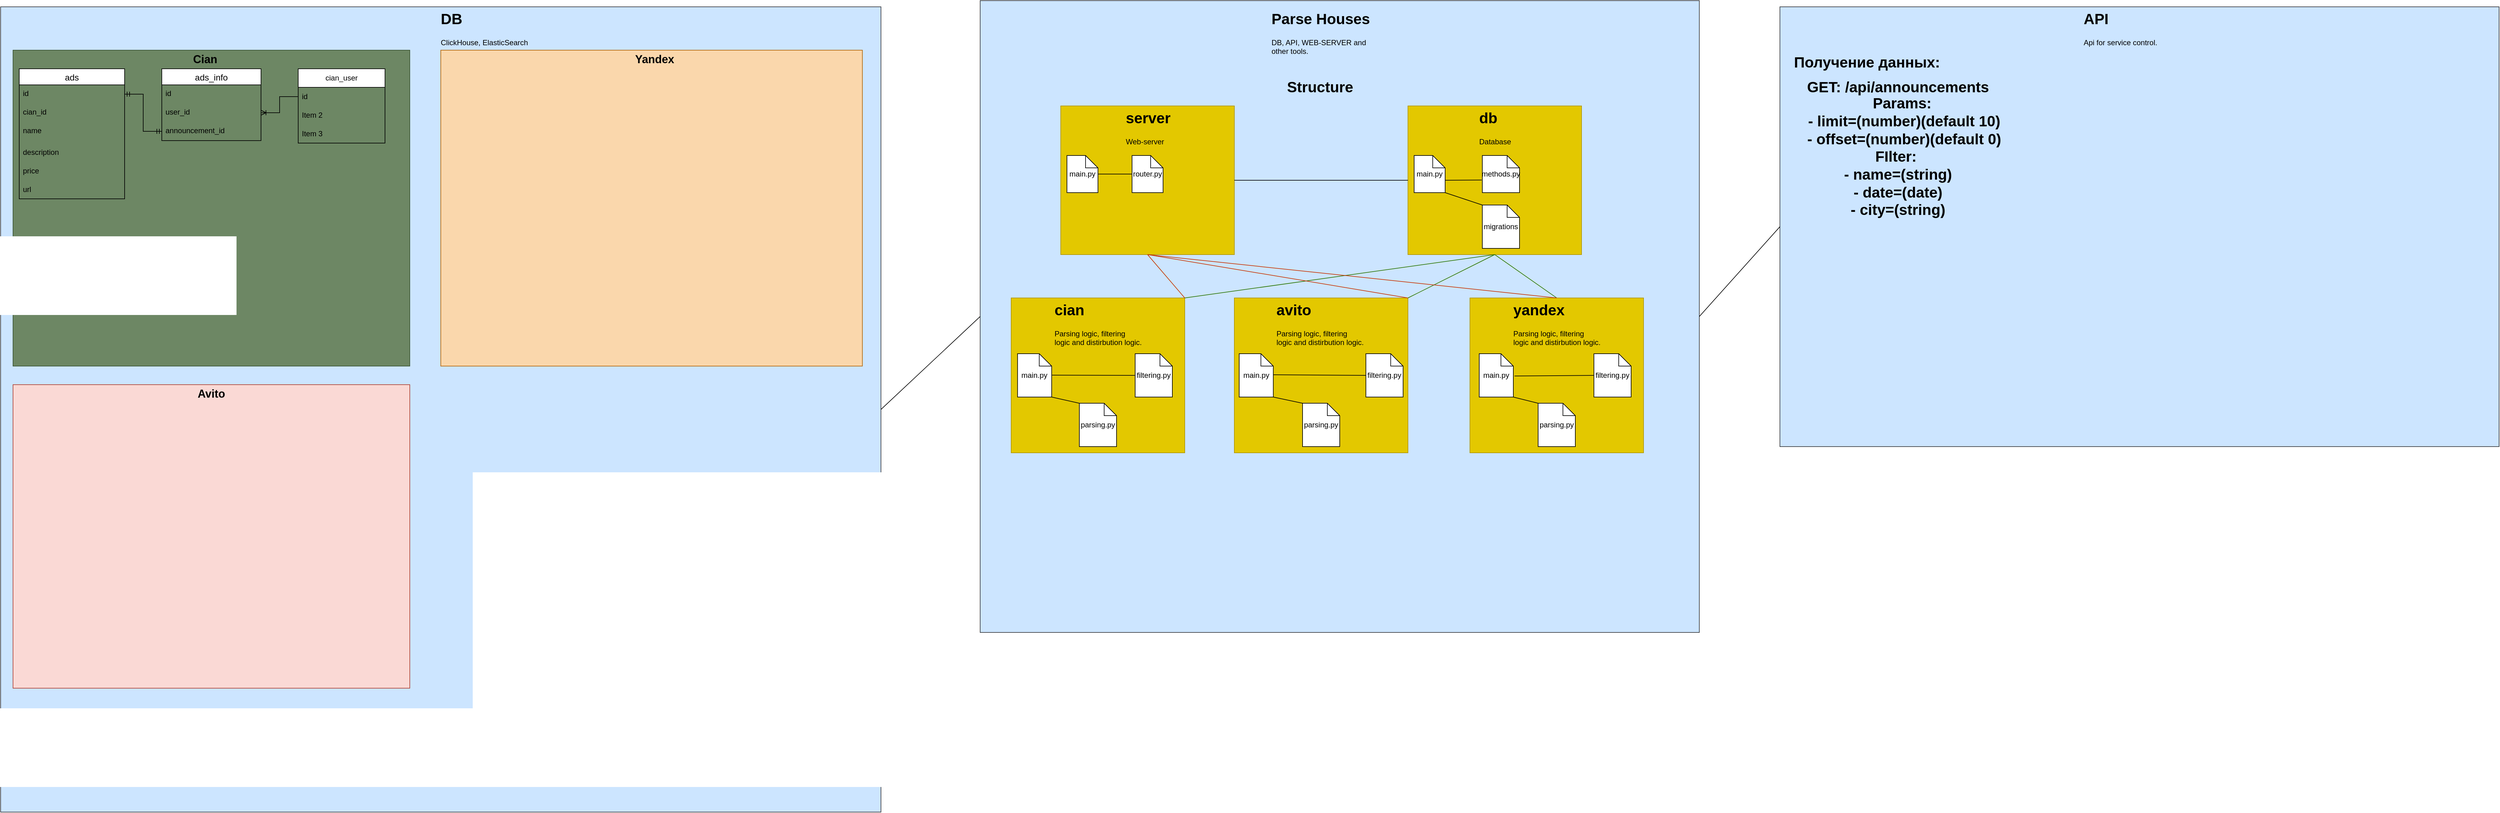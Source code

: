 <mxfile version="21.6.5" type="github">
  <diagram name="Страница 1" id="xXnSN60IRPTXpCH7mL83">
    <mxGraphModel dx="4904" dy="1083" grid="1" gridSize="10" guides="1" tooltips="1" connect="1" arrows="1" fold="1" page="0" pageScale="1" pageWidth="827" pageHeight="1169" math="0" shadow="0">
      <root>
        <mxCell id="0" />
        <mxCell id="1" parent="0" />
        <mxCell id="gbdaSumpZfYu16GzujYo-1" value="" style="rounded=0;whiteSpace=wrap;html=1;fillColor=#cce5ff;strokeColor=#36393d;" parent="1" vertex="1">
          <mxGeometry x="-170" y="10" width="1160" height="1020" as="geometry" />
        </mxCell>
        <mxCell id="gbdaSumpZfYu16GzujYo-3" value="&lt;h1&gt;Parse Houses&lt;/h1&gt;&lt;p&gt;DB, API, WEB-SERVER and other tools.&lt;/p&gt;" style="text;html=1;strokeColor=none;fillColor=none;spacing=5;spacingTop=-20;whiteSpace=wrap;overflow=hidden;rounded=0;" parent="1" vertex="1">
          <mxGeometry x="295" y="20" width="190" height="120" as="geometry" />
        </mxCell>
        <mxCell id="gbdaSumpZfYu16GzujYo-5" value="" style="rounded=0;whiteSpace=wrap;html=1;fillColor=#cce5ff;strokeColor=#36393d;" parent="1" vertex="1">
          <mxGeometry x="-1750" y="20" width="1420" height="1300" as="geometry" />
        </mxCell>
        <mxCell id="gbdaSumpZfYu16GzujYo-6" value="" style="endArrow=none;html=1;rounded=0;entryX=0;entryY=0.5;entryDx=0;entryDy=0;exitX=1;exitY=0.5;exitDx=0;exitDy=0;" parent="1" source="gbdaSumpZfYu16GzujYo-5" target="gbdaSumpZfYu16GzujYo-1" edge="1">
          <mxGeometry width="50" height="50" relative="1" as="geometry">
            <mxPoint x="-630" y="430" as="sourcePoint" />
            <mxPoint x="-580" y="380" as="targetPoint" />
          </mxGeometry>
        </mxCell>
        <mxCell id="gbdaSumpZfYu16GzujYo-8" value="&lt;h1&gt;DB&lt;/h1&gt;&lt;p&gt;ClickHouse, ElasticSearch&lt;/p&gt;" style="text;html=1;strokeColor=none;fillColor=none;spacing=5;spacingTop=-20;whiteSpace=wrap;overflow=hidden;rounded=0;" parent="1" vertex="1">
          <mxGeometry x="-1045" y="20" width="190" height="120" as="geometry" />
        </mxCell>
        <mxCell id="YwUGp4_feAE5AV6YL316-21" value="" style="rounded=0;whiteSpace=wrap;html=1;fillColor=#6d8764;fontColor=#ffffff;strokeColor=#3A5431;" vertex="1" parent="1">
          <mxGeometry x="-1730" y="90" width="640" height="510" as="geometry" />
        </mxCell>
        <mxCell id="gbdaSumpZfYu16GzujYo-9" value="ads" style="swimlane;fontStyle=0;childLayout=stackLayout;horizontal=1;startSize=26;horizontalStack=0;resizeParent=1;resizeParentMax=0;resizeLast=0;collapsible=1;marginBottom=0;align=center;fontSize=14;movable=1;resizable=1;rotatable=1;deletable=1;editable=1;locked=0;connectable=1;" parent="1" vertex="1">
          <mxGeometry x="-1720" y="120" width="170" height="210" as="geometry" />
        </mxCell>
        <mxCell id="gbdaSumpZfYu16GzujYo-10" value="id" style="text;strokeColor=none;fillColor=none;spacingLeft=4;spacingRight=4;overflow=hidden;rotatable=0;points=[[0,0.5],[1,0.5]];portConstraint=eastwest;fontSize=12;whiteSpace=wrap;html=1;" parent="gbdaSumpZfYu16GzujYo-9" vertex="1">
          <mxGeometry y="26" width="170" height="30" as="geometry" />
        </mxCell>
        <mxCell id="gbdaSumpZfYu16GzujYo-11" value="cian_id" style="text;strokeColor=none;fillColor=none;spacingLeft=4;spacingRight=4;overflow=hidden;rotatable=0;points=[[0,0.5],[1,0.5]];portConstraint=eastwest;fontSize=12;whiteSpace=wrap;html=1;" parent="gbdaSumpZfYu16GzujYo-9" vertex="1">
          <mxGeometry y="56" width="170" height="30" as="geometry" />
        </mxCell>
        <mxCell id="gbdaSumpZfYu16GzujYo-12" value="name" style="text;strokeColor=none;fillColor=none;spacingLeft=4;spacingRight=4;overflow=hidden;rotatable=0;points=[[0,0.5],[1,0.5]];portConstraint=eastwest;fontSize=12;whiteSpace=wrap;html=1;" parent="gbdaSumpZfYu16GzujYo-9" vertex="1">
          <mxGeometry y="86" width="170" height="34" as="geometry" />
        </mxCell>
        <mxCell id="0vnJlsLpiV7jQkLrkE73-16" value="description" style="text;strokeColor=none;fillColor=none;align=left;verticalAlign=middle;spacingLeft=4;spacingRight=4;overflow=hidden;points=[[0,0.5],[1,0.5]];portConstraint=eastwest;rotatable=0;whiteSpace=wrap;html=1;" parent="gbdaSumpZfYu16GzujYo-9" vertex="1">
          <mxGeometry y="120" width="170" height="30" as="geometry" />
        </mxCell>
        <mxCell id="0vnJlsLpiV7jQkLrkE73-17" value="price" style="text;strokeColor=none;fillColor=none;align=left;verticalAlign=middle;spacingLeft=4;spacingRight=4;overflow=hidden;points=[[0,0.5],[1,0.5]];portConstraint=eastwest;rotatable=0;whiteSpace=wrap;html=1;" parent="gbdaSumpZfYu16GzujYo-9" vertex="1">
          <mxGeometry y="150" width="170" height="30" as="geometry" />
        </mxCell>
        <mxCell id="0vnJlsLpiV7jQkLrkE73-19" value="url" style="text;strokeColor=none;fillColor=none;align=left;verticalAlign=middle;spacingLeft=4;spacingRight=4;overflow=hidden;points=[[0,0.5],[1,0.5]];portConstraint=eastwest;rotatable=0;whiteSpace=wrap;html=1;" parent="gbdaSumpZfYu16GzujYo-9" vertex="1">
          <mxGeometry y="180" width="170" height="30" as="geometry" />
        </mxCell>
        <mxCell id="gbdaSumpZfYu16GzujYo-13" value="ads_info" style="swimlane;fontStyle=0;childLayout=stackLayout;horizontal=1;startSize=26;horizontalStack=0;resizeParent=1;resizeParentMax=0;resizeLast=0;collapsible=1;marginBottom=0;align=center;fontSize=14;" parent="1" vertex="1">
          <mxGeometry x="-1490" y="120" width="160" height="116" as="geometry" />
        </mxCell>
        <mxCell id="gbdaSumpZfYu16GzujYo-14" value="id" style="text;strokeColor=none;fillColor=none;spacingLeft=4;spacingRight=4;overflow=hidden;rotatable=0;points=[[0,0.5],[1,0.5]];portConstraint=eastwest;fontSize=12;whiteSpace=wrap;html=1;" parent="gbdaSumpZfYu16GzujYo-13" vertex="1">
          <mxGeometry y="26" width="160" height="30" as="geometry" />
        </mxCell>
        <mxCell id="gbdaSumpZfYu16GzujYo-15" value="user_id" style="text;strokeColor=none;fillColor=none;spacingLeft=4;spacingRight=4;overflow=hidden;rotatable=0;points=[[0,0.5],[1,0.5]];portConstraint=eastwest;fontSize=12;whiteSpace=wrap;html=1;" parent="gbdaSumpZfYu16GzujYo-13" vertex="1">
          <mxGeometry y="56" width="160" height="30" as="geometry" />
        </mxCell>
        <mxCell id="gbdaSumpZfYu16GzujYo-16" value="announcement_id" style="text;strokeColor=none;fillColor=none;spacingLeft=4;spacingRight=4;overflow=hidden;rotatable=0;points=[[0,0.5],[1,0.5]];portConstraint=eastwest;fontSize=12;whiteSpace=wrap;html=1;" parent="gbdaSumpZfYu16GzujYo-13" vertex="1">
          <mxGeometry y="86" width="160" height="30" as="geometry" />
        </mxCell>
        <mxCell id="gbdaSumpZfYu16GzujYo-17" value="" style="edgeStyle=entityRelationEdgeStyle;fontSize=12;html=1;endArrow=ERmandOne;startArrow=ERmandOne;rounded=0;exitX=1;exitY=0.5;exitDx=0;exitDy=0;entryX=0;entryY=0.5;entryDx=0;entryDy=0;" parent="1" source="gbdaSumpZfYu16GzujYo-10" target="gbdaSumpZfYu16GzujYo-16" edge="1">
          <mxGeometry width="100" height="100" relative="1" as="geometry">
            <mxPoint x="-1210" y="330" as="sourcePoint" />
            <mxPoint x="-1110" y="230" as="targetPoint" />
          </mxGeometry>
        </mxCell>
        <mxCell id="gbdaSumpZfYu16GzujYo-18" value="&lt;h1&gt;Structure&lt;/h1&gt;" style="text;html=1;strokeColor=none;fillColor=none;spacing=5;spacingTop=-20;whiteSpace=wrap;overflow=hidden;rounded=0;" parent="1" vertex="1">
          <mxGeometry x="320.01" y="130" width="115" height="40" as="geometry" />
        </mxCell>
        <mxCell id="gbdaSumpZfYu16GzujYo-48" value="" style="rounded=0;whiteSpace=wrap;html=1;fillColor=#e3c800;strokeColor=#B09500;fontColor=#000000;" parent="1" vertex="1">
          <mxGeometry x="-40" y="180" width="280" height="240" as="geometry" />
        </mxCell>
        <mxCell id="gbdaSumpZfYu16GzujYo-22" value="main.py" style="shape=note;size=20;whiteSpace=wrap;html=1;" parent="1" vertex="1">
          <mxGeometry x="-30" y="260" width="50" height="60" as="geometry" />
        </mxCell>
        <mxCell id="gbdaSumpZfYu16GzujYo-24" value="" style="endArrow=none;html=1;rounded=0;exitX=1;exitY=0.5;exitDx=0;exitDy=0;exitPerimeter=0;entryX=0;entryY=0.5;entryDx=0;entryDy=0;entryPerimeter=0;" parent="1" source="gbdaSumpZfYu16GzujYo-22" target="gbdaSumpZfYu16GzujYo-29" edge="1">
          <mxGeometry relative="1" as="geometry">
            <mxPoint x="270" y="320" as="sourcePoint" />
            <mxPoint x="120" y="250" as="targetPoint" />
          </mxGeometry>
        </mxCell>
        <mxCell id="gbdaSumpZfYu16GzujYo-28" value="" style="rounded=0;whiteSpace=wrap;html=1;fillColor=#e3c800;strokeColor=#B09500;fontColor=#000000;" parent="1" vertex="1">
          <mxGeometry x="-120" y="490" width="280" height="250" as="geometry" />
        </mxCell>
        <mxCell id="gbdaSumpZfYu16GzujYo-29" value="router.py" style="shape=note;size=20;whiteSpace=wrap;html=1;" parent="1" vertex="1">
          <mxGeometry x="75" y="260" width="50" height="60" as="geometry" />
        </mxCell>
        <mxCell id="gbdaSumpZfYu16GzujYo-49" value="" style="rounded=0;whiteSpace=wrap;html=1;fillColor=#e3c800;strokeColor=#B09500;fontColor=#000000;" parent="1" vertex="1">
          <mxGeometry x="520" y="180" width="280" height="240" as="geometry" />
        </mxCell>
        <mxCell id="gbdaSumpZfYu16GzujYo-31" value="methods.py" style="shape=note;size=20;whiteSpace=wrap;html=1;" parent="1" vertex="1">
          <mxGeometry x="640" y="260" width="60" height="60" as="geometry" />
        </mxCell>
        <mxCell id="gbdaSumpZfYu16GzujYo-32" value="main.py" style="shape=note;size=20;whiteSpace=wrap;html=1;" parent="1" vertex="1">
          <mxGeometry x="530" y="260" width="50" height="60" as="geometry" />
        </mxCell>
        <mxCell id="gbdaSumpZfYu16GzujYo-33" value="" style="endArrow=none;html=1;rounded=0;exitX=1;exitY=0.5;exitDx=0;exitDy=0;entryX=0;entryY=0.5;entryDx=0;entryDy=0;" parent="1" source="gbdaSumpZfYu16GzujYo-48" target="gbdaSumpZfYu16GzujYo-49" edge="1">
          <mxGeometry width="50" height="50" relative="1" as="geometry">
            <mxPoint x="280.0" y="300" as="sourcePoint" />
            <mxPoint x="482.5" y="300" as="targetPoint" />
          </mxGeometry>
        </mxCell>
        <mxCell id="gbdaSumpZfYu16GzujYo-36" value="&lt;h1&gt;server&lt;/h1&gt;&lt;div&gt;Web-server&lt;/div&gt;" style="text;html=1;strokeColor=none;fillColor=none;spacing=5;spacingTop=-20;whiteSpace=wrap;overflow=hidden;rounded=0;" parent="1" vertex="1">
          <mxGeometry x="60" y="180" width="80" height="70" as="geometry" />
        </mxCell>
        <mxCell id="gbdaSumpZfYu16GzujYo-37" value="&lt;h1&gt;db&lt;/h1&gt;&lt;p&gt;Database&lt;/p&gt;" style="text;html=1;strokeColor=none;fillColor=none;spacing=5;spacingTop=-20;whiteSpace=wrap;overflow=hidden;rounded=0;" parent="1" vertex="1">
          <mxGeometry x="630" y="180" width="60" height="65" as="geometry" />
        </mxCell>
        <mxCell id="gbdaSumpZfYu16GzujYo-38" value="" style="endArrow=none;html=1;rounded=0;exitX=0;exitY=0;exitDx=50;exitDy=40;exitPerimeter=0;entryX=-0.017;entryY=0.661;entryDx=0;entryDy=0;entryPerimeter=0;" parent="1" source="gbdaSumpZfYu16GzujYo-32" target="gbdaSumpZfYu16GzujYo-31" edge="1">
          <mxGeometry width="50" height="50" relative="1" as="geometry">
            <mxPoint x="440" y="310" as="sourcePoint" />
            <mxPoint x="490" y="260" as="targetPoint" />
          </mxGeometry>
        </mxCell>
        <mxCell id="gbdaSumpZfYu16GzujYo-40" value="migrations" style="shape=note;size=20;whiteSpace=wrap;html=1;" parent="1" vertex="1">
          <mxGeometry x="640" y="340" width="60" height="70" as="geometry" />
        </mxCell>
        <mxCell id="gbdaSumpZfYu16GzujYo-41" value="" style="endArrow=none;html=1;rounded=0;entryX=1;entryY=1;entryDx=0;entryDy=0;entryPerimeter=0;exitX=0;exitY=0;exitDx=0;exitDy=0;exitPerimeter=0;" parent="1" source="gbdaSumpZfYu16GzujYo-40" target="gbdaSumpZfYu16GzujYo-32" edge="1">
          <mxGeometry width="50" height="50" relative="1" as="geometry">
            <mxPoint x="440" y="310" as="sourcePoint" />
            <mxPoint x="490" y="260" as="targetPoint" />
          </mxGeometry>
        </mxCell>
        <mxCell id="gbdaSumpZfYu16GzujYo-42" value="&lt;h1&gt;cian&lt;br&gt;&lt;/h1&gt;&lt;div&gt;Parsing logic, filtering logic and distirbution logic.&lt;/div&gt;" style="text;html=1;strokeColor=none;fillColor=none;spacing=5;spacingTop=-20;whiteSpace=wrap;overflow=hidden;rounded=0;" parent="1" vertex="1">
          <mxGeometry x="-54.69" y="490" width="149.37" height="80" as="geometry" />
        </mxCell>
        <mxCell id="gbdaSumpZfYu16GzujYo-43" value="main.py" style="shape=note;size=20;whiteSpace=wrap;html=1;" parent="1" vertex="1">
          <mxGeometry x="-109.68" y="580" width="55" height="70" as="geometry" />
        </mxCell>
        <mxCell id="gbdaSumpZfYu16GzujYo-44" value="filtering.py" style="shape=note;size=20;whiteSpace=wrap;html=1;" parent="1" vertex="1">
          <mxGeometry x="80" y="580" width="60" height="70" as="geometry" />
        </mxCell>
        <mxCell id="gbdaSumpZfYu16GzujYo-45" value="parsing.py" style="shape=note;size=20;whiteSpace=wrap;html=1;" parent="1" vertex="1">
          <mxGeometry x="-10" y="660" width="60" height="70" as="geometry" />
        </mxCell>
        <mxCell id="gbdaSumpZfYu16GzujYo-46" value="" style="endArrow=none;html=1;rounded=0;exitX=1.012;exitY=0.495;exitDx=0;exitDy=0;exitPerimeter=0;entryX=0;entryY=0.5;entryDx=0;entryDy=0;entryPerimeter=0;" parent="1" source="gbdaSumpZfYu16GzujYo-43" target="gbdaSumpZfYu16GzujYo-44" edge="1">
          <mxGeometry width="50" height="50" relative="1" as="geometry">
            <mxPoint x="440" y="470" as="sourcePoint" />
            <mxPoint x="490" y="420" as="targetPoint" />
          </mxGeometry>
        </mxCell>
        <mxCell id="gbdaSumpZfYu16GzujYo-47" value="" style="endArrow=none;html=1;rounded=0;exitX=1;exitY=1;exitDx=0;exitDy=0;exitPerimeter=0;entryX=0;entryY=0;entryDx=0;entryDy=0;entryPerimeter=0;" parent="1" source="gbdaSumpZfYu16GzujYo-43" target="gbdaSumpZfYu16GzujYo-45" edge="1">
          <mxGeometry width="50" height="50" relative="1" as="geometry">
            <mxPoint x="440" y="470" as="sourcePoint" />
            <mxPoint x="490" y="420" as="targetPoint" />
          </mxGeometry>
        </mxCell>
        <mxCell id="gbdaSumpZfYu16GzujYo-50" value="" style="rounded=0;whiteSpace=wrap;html=1;fillColor=#cce5ff;strokeColor=#36393d;" parent="1" vertex="1">
          <mxGeometry x="1120" y="20" width="1160" height="710" as="geometry" />
        </mxCell>
        <mxCell id="gbdaSumpZfYu16GzujYo-51" value="" style="endArrow=none;html=1;rounded=0;exitX=1;exitY=0.5;exitDx=0;exitDy=0;entryX=0;entryY=0.5;entryDx=0;entryDy=0;" parent="1" source="gbdaSumpZfYu16GzujYo-1" target="gbdaSumpZfYu16GzujYo-50" edge="1">
          <mxGeometry width="50" height="50" relative="1" as="geometry">
            <mxPoint x="1130" y="580" as="sourcePoint" />
            <mxPoint x="1180" y="530" as="targetPoint" />
          </mxGeometry>
        </mxCell>
        <mxCell id="gbdaSumpZfYu16GzujYo-52" value="&lt;h1&gt;API&lt;/h1&gt;&lt;p&gt;Api for service control.&lt;/p&gt;" style="text;html=1;strokeColor=none;fillColor=none;spacing=5;spacingTop=-20;whiteSpace=wrap;overflow=hidden;rounded=0;" parent="1" vertex="1">
          <mxGeometry x="1605" y="20" width="190" height="120" as="geometry" />
        </mxCell>
        <mxCell id="gbdaSumpZfYu16GzujYo-53" value="Получение данных:" style="text;strokeColor=none;fillColor=none;html=1;fontSize=24;fontStyle=1;verticalAlign=middle;align=center;" parent="1" vertex="1">
          <mxGeometry x="1140" y="90" width="240" height="40" as="geometry" />
        </mxCell>
        <mxCell id="gbdaSumpZfYu16GzujYo-54" value="GET: /api/announcements" style="text;strokeColor=none;fillColor=none;html=1;fontSize=24;fontStyle=1;verticalAlign=middle;align=center;" parent="1" vertex="1">
          <mxGeometry x="1160" y="130" width="300" height="40" as="geometry" />
        </mxCell>
        <mxCell id="gbdaSumpZfYu16GzujYo-55" value="Params:&amp;nbsp;&lt;br&gt;- limit=(number)(default 10)&lt;br&gt;- offset=(number)(default 0)" style="text;strokeColor=none;fillColor=none;html=1;fontSize=24;fontStyle=1;verticalAlign=middle;align=center;" parent="1" vertex="1">
          <mxGeometry x="1160" y="165" width="320" height="80" as="geometry" />
        </mxCell>
        <mxCell id="gbdaSumpZfYu16GzujYo-56" value="FIlter:&amp;nbsp;&lt;br&gt;- name=(string)&lt;br&gt;- date=(date)&lt;br&gt;- city=(string)" style="text;strokeColor=none;fillColor=none;html=1;fontSize=24;fontStyle=1;verticalAlign=middle;align=center;" parent="1" vertex="1">
          <mxGeometry x="1150" y="250" width="320" height="110" as="geometry" />
        </mxCell>
        <mxCell id="0vnJlsLpiV7jQkLrkE73-20" value="cian_user" style="swimlane;fontStyle=0;childLayout=stackLayout;horizontal=1;startSize=30;horizontalStack=0;resizeParent=1;resizeParentMax=0;resizeLast=0;collapsible=1;marginBottom=0;whiteSpace=wrap;html=1;" parent="1" vertex="1">
          <mxGeometry x="-1270" y="120" width="140" height="120" as="geometry" />
        </mxCell>
        <mxCell id="0vnJlsLpiV7jQkLrkE73-21" value="id" style="text;strokeColor=none;fillColor=none;align=left;verticalAlign=middle;spacingLeft=4;spacingRight=4;overflow=hidden;points=[[0,0.5],[1,0.5]];portConstraint=eastwest;rotatable=0;whiteSpace=wrap;html=1;" parent="0vnJlsLpiV7jQkLrkE73-20" vertex="1">
          <mxGeometry y="30" width="140" height="30" as="geometry" />
        </mxCell>
        <mxCell id="0vnJlsLpiV7jQkLrkE73-22" value="Item 2" style="text;strokeColor=none;fillColor=none;align=left;verticalAlign=middle;spacingLeft=4;spacingRight=4;overflow=hidden;points=[[0,0.5],[1,0.5]];portConstraint=eastwest;rotatable=0;whiteSpace=wrap;html=1;" parent="0vnJlsLpiV7jQkLrkE73-20" vertex="1">
          <mxGeometry y="60" width="140" height="30" as="geometry" />
        </mxCell>
        <mxCell id="0vnJlsLpiV7jQkLrkE73-23" value="Item 3" style="text;strokeColor=none;fillColor=none;align=left;verticalAlign=middle;spacingLeft=4;spacingRight=4;overflow=hidden;points=[[0,0.5],[1,0.5]];portConstraint=eastwest;rotatable=0;whiteSpace=wrap;html=1;" parent="0vnJlsLpiV7jQkLrkE73-20" vertex="1">
          <mxGeometry y="90" width="140" height="30" as="geometry" />
        </mxCell>
        <mxCell id="YwUGp4_feAE5AV6YL316-1" value="" style="rounded=0;whiteSpace=wrap;html=1;fillColor=#e3c800;strokeColor=#B09500;fontColor=#000000;" vertex="1" parent="1">
          <mxGeometry x="240" y="490" width="280" height="250" as="geometry" />
        </mxCell>
        <mxCell id="YwUGp4_feAE5AV6YL316-2" value="&lt;h1&gt;avito&lt;br&gt;&lt;/h1&gt;&lt;div&gt;Parsing logic, filtering logic and distirbution logic.&lt;/div&gt;" style="text;html=1;strokeColor=none;fillColor=none;spacing=5;spacingTop=-20;whiteSpace=wrap;overflow=hidden;rounded=0;" vertex="1" parent="1">
          <mxGeometry x="302.82" y="490" width="149.37" height="80" as="geometry" />
        </mxCell>
        <mxCell id="YwUGp4_feAE5AV6YL316-3" value="main.py" style="shape=note;size=20;whiteSpace=wrap;html=1;" vertex="1" parent="1">
          <mxGeometry x="247.82" y="580" width="55" height="70" as="geometry" />
        </mxCell>
        <mxCell id="YwUGp4_feAE5AV6YL316-4" value="filtering.py" style="shape=note;size=20;whiteSpace=wrap;html=1;" vertex="1" parent="1">
          <mxGeometry x="452.19" y="580" width="60" height="70" as="geometry" />
        </mxCell>
        <mxCell id="YwUGp4_feAE5AV6YL316-5" value="parsing.py" style="shape=note;size=20;whiteSpace=wrap;html=1;" vertex="1" parent="1">
          <mxGeometry x="350" y="660" width="60" height="70" as="geometry" />
        </mxCell>
        <mxCell id="YwUGp4_feAE5AV6YL316-6" value="" style="endArrow=none;html=1;rounded=0;exitX=1.003;exitY=0.486;exitDx=0;exitDy=0;exitPerimeter=0;entryX=0;entryY=0.5;entryDx=0;entryDy=0;entryPerimeter=0;" edge="1" parent="1" source="YwUGp4_feAE5AV6YL316-3" target="YwUGp4_feAE5AV6YL316-4">
          <mxGeometry width="50" height="50" relative="1" as="geometry">
            <mxPoint x="-44" y="625" as="sourcePoint" />
            <mxPoint x="90" y="625" as="targetPoint" />
            <Array as="points" />
          </mxGeometry>
        </mxCell>
        <mxCell id="YwUGp4_feAE5AV6YL316-7" value="" style="endArrow=none;html=1;rounded=0;exitX=1;exitY=1;exitDx=0;exitDy=0;exitPerimeter=0;entryX=0;entryY=0;entryDx=0;entryDy=0;entryPerimeter=0;" edge="1" parent="1" source="YwUGp4_feAE5AV6YL316-3" target="YwUGp4_feAE5AV6YL316-5">
          <mxGeometry width="50" height="50" relative="1" as="geometry">
            <mxPoint x="-45" y="660" as="sourcePoint" />
            <mxPoint y="670" as="targetPoint" />
          </mxGeometry>
        </mxCell>
        <mxCell id="YwUGp4_feAE5AV6YL316-8" value="" style="rounded=0;whiteSpace=wrap;html=1;fillColor=#e3c800;strokeColor=#B09500;fontColor=#000000;" vertex="1" parent="1">
          <mxGeometry x="620" y="490" width="280" height="250" as="geometry" />
        </mxCell>
        <mxCell id="YwUGp4_feAE5AV6YL316-9" value="&lt;h1&gt;yandex&lt;br&gt;&lt;/h1&gt;&lt;div&gt;Parsing logic, filtering logic and distirbution logic.&lt;/div&gt;" style="text;html=1;strokeColor=none;fillColor=none;spacing=5;spacingTop=-20;whiteSpace=wrap;overflow=hidden;rounded=0;" vertex="1" parent="1">
          <mxGeometry x="685.31" y="490" width="149.37" height="80" as="geometry" />
        </mxCell>
        <mxCell id="YwUGp4_feAE5AV6YL316-10" value="main.py" style="shape=note;size=20;whiteSpace=wrap;html=1;" vertex="1" parent="1">
          <mxGeometry x="635" y="580" width="55" height="70" as="geometry" />
        </mxCell>
        <mxCell id="YwUGp4_feAE5AV6YL316-11" value="filtering.py" style="shape=note;size=20;whiteSpace=wrap;html=1;" vertex="1" parent="1">
          <mxGeometry x="820.0" y="580" width="60" height="70" as="geometry" />
        </mxCell>
        <mxCell id="YwUGp4_feAE5AV6YL316-12" value="" style="endArrow=none;html=1;rounded=0;exitX=1.036;exitY=0.514;exitDx=0;exitDy=0;exitPerimeter=0;entryX=0;entryY=0.5;entryDx=0;entryDy=0;entryPerimeter=0;" edge="1" parent="1" source="YwUGp4_feAE5AV6YL316-10" target="YwUGp4_feAE5AV6YL316-11">
          <mxGeometry width="50" height="50" relative="1" as="geometry">
            <mxPoint x="313" y="624" as="sourcePoint" />
            <mxPoint x="462" y="625" as="targetPoint" />
            <Array as="points" />
          </mxGeometry>
        </mxCell>
        <mxCell id="YwUGp4_feAE5AV6YL316-13" value="parsing.py" style="shape=note;size=20;whiteSpace=wrap;html=1;" vertex="1" parent="1">
          <mxGeometry x="730" y="660" width="60" height="70" as="geometry" />
        </mxCell>
        <mxCell id="YwUGp4_feAE5AV6YL316-14" value="" style="endArrow=none;html=1;rounded=0;exitX=1;exitY=1;exitDx=0;exitDy=0;exitPerimeter=0;entryX=0;entryY=0;entryDx=0;entryDy=0;entryPerimeter=0;" edge="1" parent="1" source="YwUGp4_feAE5AV6YL316-10" target="YwUGp4_feAE5AV6YL316-13">
          <mxGeometry width="50" height="50" relative="1" as="geometry">
            <mxPoint x="313" y="660" as="sourcePoint" />
            <mxPoint x="360" y="670" as="targetPoint" />
          </mxGeometry>
        </mxCell>
        <mxCell id="YwUGp4_feAE5AV6YL316-15" value="" style="endArrow=none;html=1;rounded=0;entryX=0.5;entryY=1;entryDx=0;entryDy=0;exitX=0.5;exitY=0;exitDx=0;exitDy=0;fillColor=#60a917;strokeColor=#2D7600;" edge="1" parent="1" source="YwUGp4_feAE5AV6YL316-9" target="gbdaSumpZfYu16GzujYo-49">
          <mxGeometry width="50" height="50" relative="1" as="geometry">
            <mxPoint x="470" y="510" as="sourcePoint" />
            <mxPoint x="520" y="460" as="targetPoint" />
          </mxGeometry>
        </mxCell>
        <mxCell id="YwUGp4_feAE5AV6YL316-16" value="" style="endArrow=none;html=1;rounded=0;exitX=1;exitY=0;exitDx=0;exitDy=0;entryX=0.5;entryY=1;entryDx=0;entryDy=0;fillColor=#60a917;strokeColor=#2D7600;" edge="1" parent="1" source="YwUGp4_feAE5AV6YL316-1" target="gbdaSumpZfYu16GzujYo-49">
          <mxGeometry width="50" height="50" relative="1" as="geometry">
            <mxPoint x="470" y="510" as="sourcePoint" />
            <mxPoint x="520" y="460" as="targetPoint" />
          </mxGeometry>
        </mxCell>
        <mxCell id="YwUGp4_feAE5AV6YL316-17" value="" style="endArrow=none;html=1;rounded=0;exitX=1;exitY=0;exitDx=0;exitDy=0;entryX=0.5;entryY=1;entryDx=0;entryDy=0;fillColor=#60a917;strokeColor=#2D7600;" edge="1" parent="1" source="gbdaSumpZfYu16GzujYo-28" target="gbdaSumpZfYu16GzujYo-49">
          <mxGeometry width="50" height="50" relative="1" as="geometry">
            <mxPoint x="470" y="510" as="sourcePoint" />
            <mxPoint x="520" y="460" as="targetPoint" />
          </mxGeometry>
        </mxCell>
        <mxCell id="YwUGp4_feAE5AV6YL316-18" value="" style="endArrow=none;html=1;rounded=0;exitX=0.5;exitY=1;exitDx=0;exitDy=0;entryX=1;entryY=0;entryDx=0;entryDy=0;fillColor=#fa6800;strokeColor=#C73500;" edge="1" parent="1" source="gbdaSumpZfYu16GzujYo-48" target="gbdaSumpZfYu16GzujYo-28">
          <mxGeometry width="50" height="50" relative="1" as="geometry">
            <mxPoint x="470" y="510" as="sourcePoint" />
            <mxPoint x="520" y="460" as="targetPoint" />
          </mxGeometry>
        </mxCell>
        <mxCell id="YwUGp4_feAE5AV6YL316-19" value="" style="endArrow=none;html=1;rounded=0;entryX=0.5;entryY=1;entryDx=0;entryDy=0;exitX=1;exitY=0;exitDx=0;exitDy=0;fillColor=#fa6800;strokeColor=#C73500;" edge="1" parent="1" source="YwUGp4_feAE5AV6YL316-1" target="gbdaSumpZfYu16GzujYo-48">
          <mxGeometry width="50" height="50" relative="1" as="geometry">
            <mxPoint x="470" y="510" as="sourcePoint" />
            <mxPoint x="520" y="460" as="targetPoint" />
          </mxGeometry>
        </mxCell>
        <mxCell id="YwUGp4_feAE5AV6YL316-20" value="" style="endArrow=none;html=1;rounded=0;entryX=0.5;entryY=0;entryDx=0;entryDy=0;exitX=0.5;exitY=1;exitDx=0;exitDy=0;fillColor=#fa6800;strokeColor=#C73500;" edge="1" parent="1" source="gbdaSumpZfYu16GzujYo-48" target="YwUGp4_feAE5AV6YL316-9">
          <mxGeometry width="50" height="50" relative="1" as="geometry">
            <mxPoint x="470" y="510" as="sourcePoint" />
            <mxPoint x="520" y="460" as="targetPoint" />
          </mxGeometry>
        </mxCell>
        <mxCell id="YwUGp4_feAE5AV6YL316-23" value="" style="edgeStyle=entityRelationEdgeStyle;fontSize=12;html=1;endArrow=ERoneToMany;rounded=0;entryX=1;entryY=0.5;entryDx=0;entryDy=0;exitX=0;exitY=0.5;exitDx=0;exitDy=0;" edge="1" parent="1" source="0vnJlsLpiV7jQkLrkE73-21" target="gbdaSumpZfYu16GzujYo-15">
          <mxGeometry width="100" height="100" relative="1" as="geometry">
            <mxPoint x="-850" y="430" as="sourcePoint" />
            <mxPoint x="-750" y="330" as="targetPoint" />
          </mxGeometry>
        </mxCell>
        <mxCell id="YwUGp4_feAE5AV6YL316-26" value="&lt;h2&gt;Cian&lt;/h2&gt;" style="text;html=1;strokeColor=none;fillColor=none;align=center;verticalAlign=middle;whiteSpace=wrap;rounded=0;" vertex="1" parent="1">
          <mxGeometry x="-1450" y="90" width="60" height="30" as="geometry" />
        </mxCell>
        <mxCell id="YwUGp4_feAE5AV6YL316-27" value="" style="rounded=0;whiteSpace=wrap;html=1;fillColor=#fad7ac;strokeColor=#b46504;" vertex="1" parent="1">
          <mxGeometry x="-1040" y="90" width="680" height="510" as="geometry" />
        </mxCell>
        <mxCell id="YwUGp4_feAE5AV6YL316-28" value="&lt;h2&gt;Yandex&lt;/h2&gt;" style="text;html=1;strokeColor=none;fillColor=none;align=center;verticalAlign=middle;whiteSpace=wrap;rounded=0;" vertex="1" parent="1">
          <mxGeometry x="-730" y="90" width="70" height="30" as="geometry" />
        </mxCell>
        <mxCell id="YwUGp4_feAE5AV6YL316-30" value="" style="rounded=0;whiteSpace=wrap;html=1;fillColor=#fad9d5;strokeColor=#ae4132;" vertex="1" parent="1">
          <mxGeometry x="-1730" y="630" width="640" height="490" as="geometry" />
        </mxCell>
        <mxCell id="YwUGp4_feAE5AV6YL316-31" value="&lt;h2&gt;Avito&lt;/h2&gt;" style="text;html=1;strokeColor=none;fillColor=none;align=center;verticalAlign=middle;whiteSpace=wrap;rounded=0;" vertex="1" parent="1">
          <mxGeometry x="-1440" y="630" width="60" height="30" as="geometry" />
        </mxCell>
      </root>
    </mxGraphModel>
  </diagram>
</mxfile>
